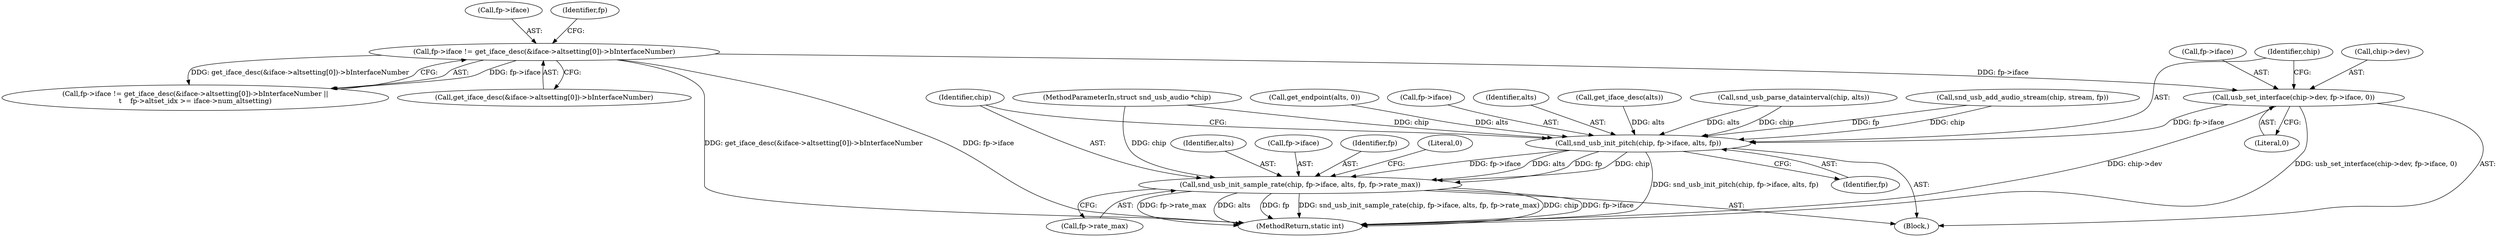 digraph "0_linux_0f886ca12765d20124bd06291c82951fd49a33be@pointer" {
"1000302" [label="(Call,usb_set_interface(chip->dev, fp->iface, 0))"];
"1000210" [label="(Call,fp->iface != get_iface_desc(&iface->altsetting[0])->bInterfaceNumber)"];
"1000310" [label="(Call,snd_usb_init_pitch(chip, fp->iface, alts, fp))"];
"1000317" [label="(Call,snd_usb_init_sample_rate(chip, fp->iface, alts, fp, fp->rate_max))"];
"1000306" [label="(Call,fp->iface)"];
"1000283" [label="(Call,snd_usb_parse_datainterval(chip, alts))"];
"1000193" [label="(Call,snd_usb_add_audio_stream(chip, stream, fp))"];
"1000318" [label="(Identifier,chip)"];
"1000322" [label="(Identifier,alts)"];
"1000211" [label="(Call,fp->iface)"];
"1000225" [label="(Identifier,fp)"];
"1000329" [label="(MethodReturn,static int)"];
"1000317" [label="(Call,snd_usb_init_sample_rate(chip, fp->iface, alts, fp, fp->rate_max))"];
"1000319" [label="(Call,fp->iface)"];
"1000105" [label="(Block,)"];
"1000310" [label="(Call,snd_usb_init_pitch(chip, fp->iface, alts, fp))"];
"1000298" [label="(Call,get_endpoint(alts, 0))"];
"1000324" [label="(Call,fp->rate_max)"];
"1000303" [label="(Call,chip->dev)"];
"1000101" [label="(MethodParameterIn,struct snd_usb_audio *chip)"];
"1000209" [label="(Call,fp->iface != get_iface_desc(&iface->altsetting[0])->bInterfaceNumber ||\n\t    fp->altset_idx >= iface->num_altsetting)"];
"1000323" [label="(Identifier,fp)"];
"1000214" [label="(Call,get_iface_desc(&iface->altsetting[0])->bInterfaceNumber)"];
"1000210" [label="(Call,fp->iface != get_iface_desc(&iface->altsetting[0])->bInterfaceNumber)"];
"1000312" [label="(Call,fp->iface)"];
"1000311" [label="(Identifier,chip)"];
"1000315" [label="(Identifier,alts)"];
"1000250" [label="(Call,get_iface_desc(alts))"];
"1000302" [label="(Call,usb_set_interface(chip->dev, fp->iface, 0))"];
"1000316" [label="(Identifier,fp)"];
"1000328" [label="(Literal,0)"];
"1000309" [label="(Literal,0)"];
"1000302" -> "1000105"  [label="AST: "];
"1000302" -> "1000309"  [label="CFG: "];
"1000303" -> "1000302"  [label="AST: "];
"1000306" -> "1000302"  [label="AST: "];
"1000309" -> "1000302"  [label="AST: "];
"1000311" -> "1000302"  [label="CFG: "];
"1000302" -> "1000329"  [label="DDG: chip->dev"];
"1000302" -> "1000329"  [label="DDG: usb_set_interface(chip->dev, fp->iface, 0)"];
"1000210" -> "1000302"  [label="DDG: fp->iface"];
"1000302" -> "1000310"  [label="DDG: fp->iface"];
"1000210" -> "1000209"  [label="AST: "];
"1000210" -> "1000214"  [label="CFG: "];
"1000211" -> "1000210"  [label="AST: "];
"1000214" -> "1000210"  [label="AST: "];
"1000225" -> "1000210"  [label="CFG: "];
"1000209" -> "1000210"  [label="CFG: "];
"1000210" -> "1000329"  [label="DDG: get_iface_desc(&iface->altsetting[0])->bInterfaceNumber"];
"1000210" -> "1000329"  [label="DDG: fp->iface"];
"1000210" -> "1000209"  [label="DDG: fp->iface"];
"1000210" -> "1000209"  [label="DDG: get_iface_desc(&iface->altsetting[0])->bInterfaceNumber"];
"1000310" -> "1000105"  [label="AST: "];
"1000310" -> "1000316"  [label="CFG: "];
"1000311" -> "1000310"  [label="AST: "];
"1000312" -> "1000310"  [label="AST: "];
"1000315" -> "1000310"  [label="AST: "];
"1000316" -> "1000310"  [label="AST: "];
"1000318" -> "1000310"  [label="CFG: "];
"1000310" -> "1000329"  [label="DDG: snd_usb_init_pitch(chip, fp->iface, alts, fp)"];
"1000193" -> "1000310"  [label="DDG: chip"];
"1000193" -> "1000310"  [label="DDG: fp"];
"1000283" -> "1000310"  [label="DDG: chip"];
"1000283" -> "1000310"  [label="DDG: alts"];
"1000101" -> "1000310"  [label="DDG: chip"];
"1000250" -> "1000310"  [label="DDG: alts"];
"1000298" -> "1000310"  [label="DDG: alts"];
"1000310" -> "1000317"  [label="DDG: chip"];
"1000310" -> "1000317"  [label="DDG: fp->iface"];
"1000310" -> "1000317"  [label="DDG: alts"];
"1000310" -> "1000317"  [label="DDG: fp"];
"1000317" -> "1000105"  [label="AST: "];
"1000317" -> "1000324"  [label="CFG: "];
"1000318" -> "1000317"  [label="AST: "];
"1000319" -> "1000317"  [label="AST: "];
"1000322" -> "1000317"  [label="AST: "];
"1000323" -> "1000317"  [label="AST: "];
"1000324" -> "1000317"  [label="AST: "];
"1000328" -> "1000317"  [label="CFG: "];
"1000317" -> "1000329"  [label="DDG: chip"];
"1000317" -> "1000329"  [label="DDG: fp->iface"];
"1000317" -> "1000329"  [label="DDG: fp->rate_max"];
"1000317" -> "1000329"  [label="DDG: alts"];
"1000317" -> "1000329"  [label="DDG: fp"];
"1000317" -> "1000329"  [label="DDG: snd_usb_init_sample_rate(chip, fp->iface, alts, fp, fp->rate_max)"];
"1000101" -> "1000317"  [label="DDG: chip"];
}
